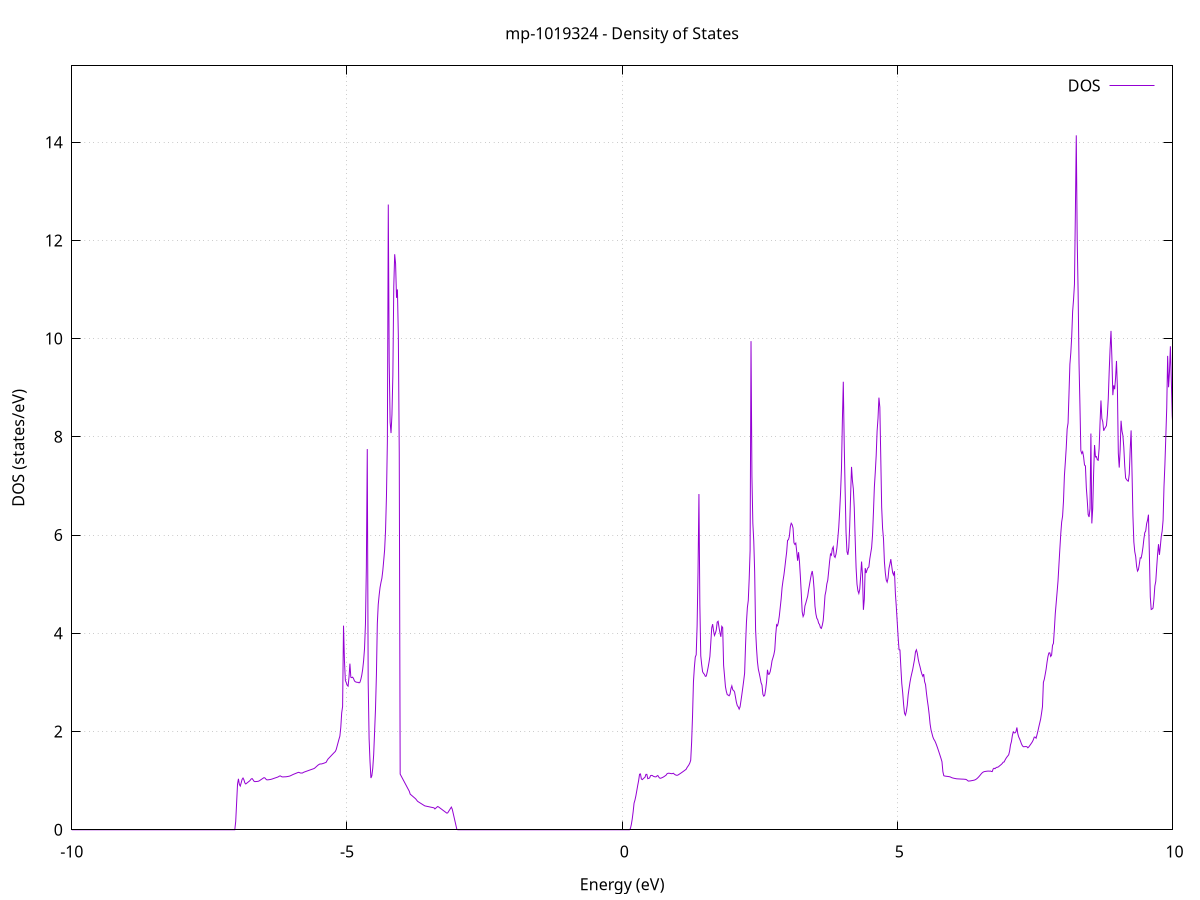 set title 'mp-1019324 - Density of States'
set xlabel 'Energy (eV)'
set ylabel 'DOS (states/eV)'
set grid
set xrange [-10:10]
set yrange [0:15.553]
set xzeroaxis lt -1
set terminal png size 800,600
set output 'mp-1019324_dos_gnuplot.png'
plot '-' using 1:2 with lines title 'DOS'
-18.559900 0.000000
-18.543300 0.000000
-18.526700 0.000000
-18.510100 0.000000
-18.493500 0.000000
-18.476900 0.000000
-18.460200 0.000000
-18.443600 0.000000
-18.427000 0.000000
-18.410400 0.000000
-18.393800 0.000000
-18.377200 0.000000
-18.360600 0.000000
-18.344000 0.000000
-18.327400 0.000000
-18.310800 0.000000
-18.294200 0.000000
-18.277600 0.000000
-18.261000 0.000000
-18.244400 0.000000
-18.227800 0.000000
-18.211200 0.000000
-18.194600 0.000000
-18.178000 0.000000
-18.161400 0.000000
-18.144800 0.000000
-18.128200 0.000000
-18.111600 0.000000
-18.095000 0.000000
-18.078400 0.000000
-18.061800 0.000000
-18.045200 0.000000
-18.028600 0.000000
-18.012000 0.000000
-17.995400 0.000000
-17.978800 0.000000
-17.962200 0.000000
-17.945600 0.000000
-17.929000 0.000000
-17.912400 0.000000
-17.895800 0.000000
-17.879200 0.000000
-17.862600 0.000000
-17.846000 0.000000
-17.829400 0.000000
-17.812800 0.000000
-17.796200 0.000000
-17.779600 0.000000
-17.763000 0.000000
-17.746400 0.000000
-17.729800 0.000000
-17.713200 0.000000
-17.696600 0.000000
-17.680000 0.000000
-17.663400 0.000000
-17.646800 0.000000
-17.630200 0.000000
-17.613600 0.000000
-17.597000 0.000000
-17.580400 0.000000
-17.563800 0.000000
-17.547200 0.000000
-17.530600 0.000000
-17.514000 0.000000
-17.497400 0.000000
-17.480800 0.000000
-17.464200 0.000000
-17.447500 0.000000
-17.430900 0.000000
-17.414300 0.000000
-17.397700 0.000000
-17.381100 0.000000
-17.364500 0.000000
-17.347900 0.000000
-17.331300 0.000000
-17.314700 0.000000
-17.298100 0.000000
-17.281500 0.000000
-17.264900 0.000000
-17.248300 0.000000
-17.231700 0.000000
-17.215100 0.000000
-17.198500 0.000000
-17.181900 0.000000
-17.165300 0.000000
-17.148700 0.000000
-17.132100 0.000000
-17.115500 0.000000
-17.098900 0.000000
-17.082300 0.000000
-17.065700 0.000000
-17.049100 83.793200
-17.032500 124.300400
-17.015900 135.776400
-16.999300 383.865500
-16.982700 0.000000
-16.966100 0.000000
-16.949500 0.000000
-16.932900 0.000000
-16.916300 0.000000
-16.899700 0.000000
-16.883100 0.000000
-16.866500 0.000000
-16.849900 0.000000
-16.833300 0.000000
-16.816700 0.000000
-16.800100 0.000000
-16.783500 0.000000
-16.766900 0.000000
-16.750300 0.000000
-16.733700 0.000000
-16.717100 0.000000
-16.700500 0.000000
-16.683900 0.000000
-16.667300 0.000000
-16.650700 0.000000
-16.634100 0.000000
-16.617500 0.000000
-16.600900 0.000000
-16.584300 0.000000
-16.567700 0.000000
-16.551100 0.000000
-16.534500 0.000000
-16.517900 0.000000
-16.501300 0.000000
-16.484700 0.000000
-16.468100 0.000000
-16.451500 0.000000
-16.434800 0.000000
-16.418200 0.000000
-16.401600 0.000000
-16.385000 0.000000
-16.368400 0.000000
-16.351800 0.000000
-16.335200 0.000000
-16.318600 0.000000
-16.302000 0.000000
-16.285400 0.000000
-16.268800 0.000000
-16.252200 0.000000
-16.235600 0.000000
-16.219000 0.000000
-16.202400 0.000000
-16.185800 0.000000
-16.169200 0.000000
-16.152600 0.000000
-16.136000 0.000000
-16.119400 0.000000
-16.102800 0.000000
-16.086200 0.000000
-16.069600 0.000000
-16.053000 0.000000
-16.036400 0.000000
-16.019800 0.000000
-16.003200 0.000000
-15.986600 0.000000
-15.970000 0.000000
-15.953400 0.000000
-15.936800 0.000000
-15.920200 0.000000
-15.903600 0.000000
-15.887000 0.000000
-15.870400 0.000000
-15.853800 0.000000
-15.837200 0.000000
-15.820600 0.000000
-15.804000 0.000000
-15.787400 0.000000
-15.770800 0.000000
-15.754200 0.000000
-15.737600 0.000000
-15.721000 0.000000
-15.704400 0.000000
-15.687800 0.000000
-15.671200 0.000000
-15.654600 0.000000
-15.638000 0.000000
-15.621400 0.000000
-15.604800 0.000000
-15.588200 0.000000
-15.571600 0.000000
-15.555000 0.000000
-15.538400 0.000000
-15.521800 0.000000
-15.505200 0.000000
-15.488600 0.000000
-15.472000 0.000000
-15.455400 0.000000
-15.438800 0.000000
-15.422100 0.000000
-15.405500 0.000000
-15.388900 0.000000
-15.372300 0.000000
-15.355700 0.000000
-15.339100 0.000000
-15.322500 0.000000
-15.305900 0.000000
-15.289300 0.000000
-15.272700 0.000000
-15.256100 0.000000
-15.239500 0.000000
-15.222900 0.000000
-15.206300 0.000000
-15.189700 0.000000
-15.173100 0.000000
-15.156500 0.000000
-15.139900 0.000000
-15.123300 0.000000
-15.106700 0.000000
-15.090100 0.000000
-15.073500 0.000000
-15.056900 0.000000
-15.040300 0.000000
-15.023700 0.000000
-15.007100 0.000000
-14.990500 0.000000
-14.973900 0.000000
-14.957300 0.000000
-14.940700 0.000000
-14.924100 0.000000
-14.907500 0.000000
-14.890900 0.000000
-14.874300 0.000000
-14.857700 0.000000
-14.841100 0.000000
-14.824500 0.000000
-14.807900 0.000000
-14.791300 0.000000
-14.774700 0.000000
-14.758100 0.000000
-14.741500 0.000000
-14.724900 0.000000
-14.708300 0.000000
-14.691700 0.000000
-14.675100 0.000000
-14.658500 0.000000
-14.641900 0.000000
-14.625300 0.000000
-14.608700 0.000000
-14.592100 0.000000
-14.575500 0.000000
-14.558900 0.000000
-14.542300 0.000000
-14.525700 0.000000
-14.509100 0.000000
-14.492500 0.000000
-14.475900 0.000000
-14.459300 0.000000
-14.442700 0.000000
-14.426100 0.000000
-14.409500 0.000000
-14.392800 0.000000
-14.376200 0.000000
-14.359600 0.000000
-14.343000 0.000000
-14.326400 0.000000
-14.309800 0.000000
-14.293200 0.000000
-14.276600 0.000000
-14.260000 0.000000
-14.243400 0.000000
-14.226800 0.000000
-14.210200 0.000000
-14.193600 0.000000
-14.177000 0.000000
-14.160400 0.000000
-14.143800 0.000000
-14.127200 0.000000
-14.110600 0.000000
-14.094000 0.000000
-14.077400 0.000000
-14.060800 0.000000
-14.044200 0.000000
-14.027600 0.000000
-14.011000 0.000000
-13.994400 0.000000
-13.977800 0.000000
-13.961200 0.000000
-13.944600 0.000000
-13.928000 0.000000
-13.911400 0.000000
-13.894800 0.000000
-13.878200 0.000000
-13.861600 0.000000
-13.845000 0.000000
-13.828400 0.000000
-13.811800 0.000000
-13.795200 0.000000
-13.778600 0.000000
-13.762000 0.000000
-13.745400 0.000000
-13.728800 0.000000
-13.712200 0.000000
-13.695600 0.000000
-13.679000 0.000000
-13.662400 0.000000
-13.645800 0.000000
-13.629200 0.000000
-13.612600 0.000000
-13.596000 0.000000
-13.579400 0.000000
-13.562800 0.000000
-13.546200 0.000000
-13.529600 0.000000
-13.513000 0.000000
-13.496400 0.000000
-13.479800 0.000000
-13.463200 0.000000
-13.446600 0.000000
-13.430000 0.000000
-13.413400 0.000000
-13.396800 0.000000
-13.380100 0.000000
-13.363500 0.000000
-13.346900 0.000000
-13.330300 0.000000
-13.313700 0.000000
-13.297100 0.000000
-13.280500 0.000000
-13.263900 0.000000
-13.247300 0.000000
-13.230700 0.000000
-13.214100 0.000000
-13.197500 0.000000
-13.180900 0.000000
-13.164300 0.000000
-13.147700 0.000000
-13.131100 0.000000
-13.114500 0.000000
-13.097900 0.000000
-13.081300 0.000000
-13.064700 0.000000
-13.048100 0.000000
-13.031500 0.000000
-13.014900 0.000000
-12.998300 0.000000
-12.981700 0.000000
-12.965100 0.000000
-12.948500 0.000000
-12.931900 0.000000
-12.915300 0.000000
-12.898700 0.000000
-12.882100 0.000000
-12.865500 0.000000
-12.848900 0.000000
-12.832300 0.000000
-12.815700 0.000000
-12.799100 0.000000
-12.782500 0.000000
-12.765900 0.000000
-12.749300 0.000000
-12.732700 0.000000
-12.716100 0.000000
-12.699500 0.000000
-12.682900 0.000000
-12.666300 0.000000
-12.649700 0.000000
-12.633100 0.000000
-12.616500 0.000000
-12.599900 0.000000
-12.583300 0.000000
-12.566700 0.000000
-12.550100 0.000000
-12.533500 0.000000
-12.516900 0.000000
-12.500300 0.000000
-12.483700 0.000000
-12.467100 0.000000
-12.450500 0.000000
-12.433900 0.000000
-12.417300 0.000000
-12.400700 0.000000
-12.384100 0.000000
-12.367400 0.000000
-12.350800 0.000000
-12.334200 0.000000
-12.317600 0.000000
-12.301000 0.000000
-12.284400 0.000000
-12.267800 0.000000
-12.251200 0.000000
-12.234600 0.000000
-12.218000 0.000000
-12.201400 0.000000
-12.184800 0.000000
-12.168200 0.000000
-12.151600 0.000000
-12.135000 0.000000
-12.118400 0.000000
-12.101800 0.000000
-12.085200 0.000000
-12.068600 0.000000
-12.052000 0.000000
-12.035400 0.000000
-12.018800 0.000000
-12.002200 0.000000
-11.985600 0.000000
-11.969000 0.000000
-11.952400 0.000000
-11.935800 0.000000
-11.919200 0.000000
-11.902600 0.000000
-11.886000 0.000000
-11.869400 0.000000
-11.852800 0.000000
-11.836200 0.000000
-11.819600 0.000000
-11.803000 0.000000
-11.786400 0.000000
-11.769800 0.000000
-11.753200 0.000000
-11.736600 0.000000
-11.720000 0.000000
-11.703400 0.000000
-11.686800 0.000000
-11.670200 0.000000
-11.653600 0.000000
-11.637000 0.000000
-11.620400 0.000000
-11.603800 0.000000
-11.587200 0.000000
-11.570600 0.000000
-11.554000 0.000000
-11.537400 0.000000
-11.520800 0.000000
-11.504200 0.000000
-11.487600 0.000000
-11.471000 0.000000
-11.454400 0.000000
-11.437800 0.000000
-11.421200 0.000000
-11.404600 0.000000
-11.388000 0.000000
-11.371400 0.000000
-11.354700 0.000000
-11.338100 0.000000
-11.321500 0.000000
-11.304900 0.000000
-11.288300 0.000000
-11.271700 0.000000
-11.255100 0.000000
-11.238500 0.000000
-11.221900 0.000000
-11.205300 0.000000
-11.188700 0.000000
-11.172100 0.000000
-11.155500 0.000000
-11.138900 0.000000
-11.122300 0.000000
-11.105700 0.000000
-11.089100 0.000000
-11.072500 0.000000
-11.055900 0.000000
-11.039300 0.000000
-11.022700 0.000000
-11.006100 0.000000
-10.989500 0.000000
-10.972900 0.000000
-10.956300 0.000000
-10.939700 0.000000
-10.923100 0.000000
-10.906500 0.000000
-10.889900 0.000000
-10.873300 0.000000
-10.856700 0.000000
-10.840100 0.000000
-10.823500 0.000000
-10.806900 0.000000
-10.790300 0.000000
-10.773700 0.000000
-10.757100 0.000000
-10.740500 0.000000
-10.723900 0.000000
-10.707300 0.000000
-10.690700 0.000000
-10.674100 0.000000
-10.657500 0.000000
-10.640900 0.000000
-10.624300 0.000000
-10.607700 0.000000
-10.591100 0.000000
-10.574500 0.000000
-10.557900 0.000000
-10.541300 0.000000
-10.524700 0.000000
-10.508100 0.000000
-10.491500 0.000000
-10.474900 0.000000
-10.458300 0.000000
-10.441700 0.000000
-10.425100 0.000000
-10.408500 0.000000
-10.391900 0.000000
-10.375300 0.000000
-10.358700 0.000000
-10.342000 0.000000
-10.325400 0.000000
-10.308800 0.000000
-10.292200 0.000000
-10.275600 0.000000
-10.259000 0.000000
-10.242400 0.000000
-10.225800 0.000000
-10.209200 0.000000
-10.192600 0.000000
-10.176000 0.000000
-10.159400 0.000000
-10.142800 0.000000
-10.126200 0.000000
-10.109600 0.000000
-10.093000 0.000000
-10.076400 0.000000
-10.059800 0.000000
-10.043200 0.000000
-10.026600 0.000000
-10.010000 0.000000
-9.993400 0.000000
-9.976800 0.000000
-9.960200 0.000000
-9.943600 0.000000
-9.927000 0.000000
-9.910400 0.000000
-9.893800 0.000000
-9.877200 0.000000
-9.860600 0.000000
-9.844000 0.000000
-9.827400 0.000000
-9.810800 0.000000
-9.794200 0.000000
-9.777600 0.000000
-9.761000 0.000000
-9.744400 0.000000
-9.727800 0.000000
-9.711200 0.000000
-9.694600 0.000000
-9.678000 0.000000
-9.661400 0.000000
-9.644800 0.000000
-9.628200 0.000000
-9.611600 0.000000
-9.595000 0.000000
-9.578400 0.000000
-9.561800 0.000000
-9.545200 0.000000
-9.528600 0.000000
-9.512000 0.000000
-9.495400 0.000000
-9.478800 0.000000
-9.462200 0.000000
-9.445600 0.000000
-9.429000 0.000000
-9.412400 0.000000
-9.395800 0.000000
-9.379200 0.000000
-9.362600 0.000000
-9.346000 0.000000
-9.329400 0.000000
-9.312700 0.000000
-9.296100 0.000000
-9.279500 0.000000
-9.262900 0.000000
-9.246300 0.000000
-9.229700 0.000000
-9.213100 0.000000
-9.196500 0.000000
-9.179900 0.000000
-9.163300 0.000000
-9.146700 0.000000
-9.130100 0.000000
-9.113500 0.000000
-9.096900 0.000000
-9.080300 0.000000
-9.063700 0.000000
-9.047100 0.000000
-9.030500 0.000000
-9.013900 0.000000
-8.997300 0.000000
-8.980700 0.000000
-8.964100 0.000000
-8.947500 0.000000
-8.930900 0.000000
-8.914300 0.000000
-8.897700 0.000000
-8.881100 0.000000
-8.864500 0.000000
-8.847900 0.000000
-8.831300 0.000000
-8.814700 0.000000
-8.798100 0.000000
-8.781500 0.000000
-8.764900 0.000000
-8.748300 0.000000
-8.731700 0.000000
-8.715100 0.000000
-8.698500 0.000000
-8.681900 0.000000
-8.665300 0.000000
-8.648700 0.000000
-8.632100 0.000000
-8.615500 0.000000
-8.598900 0.000000
-8.582300 0.000000
-8.565700 0.000000
-8.549100 0.000000
-8.532500 0.000000
-8.515900 0.000000
-8.499300 0.000000
-8.482700 0.000000
-8.466100 0.000000
-8.449500 0.000000
-8.432900 0.000000
-8.416300 0.000000
-8.399700 0.000000
-8.383100 0.000000
-8.366500 0.000000
-8.349900 0.000000
-8.333300 0.000000
-8.316700 0.000000
-8.300000 0.000000
-8.283400 0.000000
-8.266800 0.000000
-8.250200 0.000000
-8.233600 0.000000
-8.217000 0.000000
-8.200400 0.000000
-8.183800 0.000000
-8.167200 0.000000
-8.150600 0.000000
-8.134000 0.000000
-8.117400 0.000000
-8.100800 0.000000
-8.084200 0.000000
-8.067600 0.000000
-8.051000 0.000000
-8.034400 0.000000
-8.017800 0.000000
-8.001200 0.000000
-7.984600 0.000000
-7.968000 0.000000
-7.951400 0.000000
-7.934800 0.000000
-7.918200 0.000000
-7.901600 0.000000
-7.885000 0.000000
-7.868400 0.000000
-7.851800 0.000000
-7.835200 0.000000
-7.818600 0.000000
-7.802000 0.000000
-7.785400 0.000000
-7.768800 0.000000
-7.752200 0.000000
-7.735600 0.000000
-7.719000 0.000000
-7.702400 0.000000
-7.685800 0.000000
-7.669200 0.000000
-7.652600 0.000000
-7.636000 0.000000
-7.619400 0.000000
-7.602800 0.000000
-7.586200 0.000000
-7.569600 0.000000
-7.553000 0.000000
-7.536400 0.000000
-7.519800 0.000000
-7.503200 0.000000
-7.486600 0.000000
-7.470000 0.000000
-7.453400 0.000000
-7.436800 0.000000
-7.420200 0.000000
-7.403600 0.000000
-7.387000 0.000000
-7.370400 0.000000
-7.353800 0.000000
-7.337200 0.000000
-7.320600 0.000000
-7.304000 0.000000
-7.287300 0.000000
-7.270700 0.000000
-7.254100 0.000000
-7.237500 0.000000
-7.220900 0.000000
-7.204300 0.000000
-7.187700 0.000000
-7.171100 0.000000
-7.154500 0.000000
-7.137900 0.000000
-7.121300 0.000000
-7.104700 0.000000
-7.088100 0.000000
-7.071500 0.000000
-7.054900 0.000000
-7.038300 0.000000
-7.021700 0.166300
-7.005100 0.547000
-6.988500 0.931200
-6.971900 1.036900
-6.955300 0.922400
-6.938700 0.890000
-6.922100 0.955600
-6.905500 1.025900
-6.888900 1.053300
-6.872300 1.017300
-6.855700 0.954500
-6.839100 0.932900
-6.822500 0.947600
-6.805900 0.962200
-6.789300 0.976900
-6.772700 0.991600
-6.756100 1.010800
-6.739500 1.035600
-6.722900 1.042200
-6.706300 1.017800
-6.689700 0.988900
-6.673100 0.980200
-6.656500 0.981900
-6.639900 0.983600
-6.623300 0.985400
-6.606700 0.989400
-6.590100 0.998600
-6.573500 1.012000
-6.556900 1.024600
-6.540300 1.037300
-6.523700 1.049900
-6.507100 1.061300
-6.490500 1.054800
-6.473900 1.031800
-6.457300 1.017400
-6.440700 1.016400
-6.424100 1.018600
-6.407500 1.021400
-6.390900 1.024300
-6.374300 1.028600
-6.357700 1.034600
-6.341100 1.041000
-6.324500 1.047500
-6.307900 1.053900
-6.291300 1.060300
-6.274600 1.066700
-6.258000 1.073100
-6.241400 1.082200
-6.224800 1.094500
-6.208200 1.096100
-6.191600 1.083100
-6.175000 1.075900
-6.158400 1.076500
-6.141800 1.077300
-6.125200 1.078000
-6.108600 1.079100
-6.092000 1.081700
-6.075400 1.085200
-6.058800 1.088800
-6.042200 1.093000
-6.025600 1.100500
-6.009000 1.109400
-5.992400 1.118400
-5.975800 1.127200
-5.959200 1.135000
-5.942600 1.142500
-5.926000 1.150000
-5.909400 1.157500
-5.892800 1.165000
-5.876200 1.169700
-5.859600 1.162100
-5.843000 1.155100
-5.826400 1.154900
-5.809800 1.155100
-5.793200 1.167200
-5.776600 1.175300
-5.760000 1.181900
-5.743400 1.188600
-5.726800 1.195400
-5.710200 1.202100
-5.693600 1.208800
-5.677000 1.215600
-5.660400 1.222200
-5.643800 1.228600
-5.627200 1.235100
-5.610600 1.241500
-5.594000 1.248900
-5.577400 1.263900
-5.560800 1.281000
-5.544200 1.298200
-5.527600 1.314800
-5.511000 1.327400
-5.494400 1.338500
-5.477800 1.340000
-5.461200 1.340600
-5.444600 1.346400
-5.428000 1.352300
-5.411400 1.358700
-5.394800 1.366400
-5.378200 1.374100
-5.361600 1.409400
-5.345000 1.439500
-5.328400 1.458900
-5.311800 1.478500
-5.295200 1.498200
-5.278600 1.517800
-5.261900 1.537400
-5.245300 1.557000
-5.228700 1.576100
-5.212100 1.594100
-5.195500 1.634000
-5.178900 1.703400
-5.162300 1.772800
-5.145700 1.842300
-5.129100 1.905700
-5.112500 2.080900
-5.095900 2.378800
-5.079300 2.511100
-5.062700 4.156200
-5.046100 3.456800
-5.029500 3.041200
-5.012900 2.997800
-4.996300 2.941900
-4.979700 2.923800
-4.963100 3.102900
-4.946500 3.383100
-4.929900 3.105700
-4.913300 3.097700
-4.896700 3.107100
-4.880100 3.076800
-4.863500 3.030700
-4.846900 3.013100
-4.830300 3.005800
-4.813700 3.001700
-4.797100 3.002000
-4.780500 2.991100
-4.763900 3.003900
-4.747300 3.064700
-4.730700 3.149300
-4.714100 3.269500
-4.697500 3.444400
-4.680900 3.692500
-4.664300 4.181900
-4.647700 5.335200
-4.631100 7.751300
-4.614500 3.009800
-4.597900 1.862100
-4.581300 1.390000
-4.564700 1.053700
-4.548100 1.099000
-4.531500 1.250400
-4.514900 1.525200
-4.498300 1.983500
-4.481700 2.455400
-4.465100 3.149200
-4.448500 4.197900
-4.431900 4.585300
-4.415300 4.777000
-4.398700 4.934300
-4.382100 5.036200
-4.365500 5.120700
-4.348900 5.276400
-4.332300 5.483800
-4.315700 5.700300
-4.299100 6.092900
-4.282500 6.786700
-4.265900 7.905400
-4.249200 12.730100
-4.232600 9.532100
-4.216000 8.302600
-4.199400 8.076900
-4.182800 8.447200
-4.166200 9.253100
-4.149600 11.054700
-4.133000 11.717600
-4.116400 11.525400
-4.099800 10.830500
-4.083200 11.001500
-4.066600 10.053600
-4.050000 7.683600
-4.033400 1.133300
-4.016800 1.098400
-4.000200 1.063500
-3.983600 1.028500
-3.967000 0.993600
-3.950400 0.958600
-3.933800 0.923600
-3.917200 0.888600
-3.900600 0.853500
-3.884000 0.818500
-3.867400 0.783400
-3.850800 0.725400
-3.834200 0.709400
-3.817600 0.693400
-3.801000 0.677400
-3.784400 0.661400
-3.767800 0.645400
-3.751200 0.628800
-3.734600 0.604900
-3.718000 0.580900
-3.701400 0.567900
-3.684800 0.556200
-3.668200 0.544400
-3.651600 0.532700
-3.635000 0.521000
-3.618400 0.509300
-3.601800 0.497500
-3.585200 0.486400
-3.568600 0.482500
-3.552000 0.478500
-3.535400 0.474600
-3.518800 0.470600
-3.502200 0.466600
-3.485600 0.462700
-3.469000 0.458700
-3.452400 0.454800
-3.435800 0.450800
-3.419200 0.446800
-3.402600 0.424000
-3.386000 0.440500
-3.369400 0.457000
-3.352800 0.473500
-3.336200 0.465700
-3.319600 0.451700
-3.303000 0.437600
-3.286400 0.423600
-3.269800 0.409600
-3.253200 0.395500
-3.236600 0.381500
-3.219900 0.367500
-3.203300 0.353400
-3.186700 0.339400
-3.170100 0.343400
-3.153500 0.373000
-3.136900 0.402600
-3.120300 0.432200
-3.103700 0.461800
-3.087100 0.419400
-3.070500 0.337900
-3.053900 0.256400
-3.037300 0.174900
-3.020700 0.093400
-3.004100 0.011900
-2.987500 0.000000
-2.970900 0.000000
-2.954300 0.000000
-2.937700 0.000000
-2.921100 0.000000
-2.904500 0.000000
-2.887900 0.000000
-2.871300 0.000000
-2.854700 0.000000
-2.838100 0.000000
-2.821500 0.000000
-2.804900 0.000000
-2.788300 0.000000
-2.771700 0.000000
-2.755100 0.000000
-2.738500 0.000000
-2.721900 0.000000
-2.705300 0.000000
-2.688700 0.000000
-2.672100 0.000000
-2.655500 0.000000
-2.638900 0.000000
-2.622300 0.000000
-2.605700 0.000000
-2.589100 0.000000
-2.572500 0.000000
-2.555900 0.000000
-2.539300 0.000000
-2.522700 0.000000
-2.506100 0.000000
-2.489500 0.000000
-2.472900 0.000000
-2.456300 0.000000
-2.439700 0.000000
-2.423100 0.000000
-2.406500 0.000000
-2.389900 0.000000
-2.373300 0.000000
-2.356700 0.000000
-2.340100 0.000000
-2.323500 0.000000
-2.306900 0.000000
-2.290300 0.000000
-2.273700 0.000000
-2.257100 0.000000
-2.240500 0.000000
-2.223900 0.000000
-2.207200 0.000000
-2.190600 0.000000
-2.174000 0.000000
-2.157400 0.000000
-2.140800 0.000000
-2.124200 0.000000
-2.107600 0.000000
-2.091000 0.000000
-2.074400 0.000000
-2.057800 0.000000
-2.041200 0.000000
-2.024600 0.000000
-2.008000 0.000000
-1.991400 0.000000
-1.974800 0.000000
-1.958200 0.000000
-1.941600 0.000000
-1.925000 0.000000
-1.908400 0.000000
-1.891800 0.000000
-1.875200 0.000000
-1.858600 0.000000
-1.842000 0.000000
-1.825400 0.000000
-1.808800 0.000000
-1.792200 0.000000
-1.775600 0.000000
-1.759000 0.000000
-1.742400 0.000000
-1.725800 0.000000
-1.709200 0.000000
-1.692600 0.000000
-1.676000 0.000000
-1.659400 0.000000
-1.642800 0.000000
-1.626200 0.000000
-1.609600 0.000000
-1.593000 0.000000
-1.576400 0.000000
-1.559800 0.000000
-1.543200 0.000000
-1.526600 0.000000
-1.510000 0.000000
-1.493400 0.000000
-1.476800 0.000000
-1.460200 0.000000
-1.443600 0.000000
-1.427000 0.000000
-1.410400 0.000000
-1.393800 0.000000
-1.377200 0.000000
-1.360600 0.000000
-1.344000 0.000000
-1.327400 0.000000
-1.310800 0.000000
-1.294200 0.000000
-1.277600 0.000000
-1.261000 0.000000
-1.244400 0.000000
-1.227800 0.000000
-1.211200 0.000000
-1.194500 0.000000
-1.177900 0.000000
-1.161300 0.000000
-1.144700 0.000000
-1.128100 0.000000
-1.111500 0.000000
-1.094900 0.000000
-1.078300 0.000000
-1.061700 0.000000
-1.045100 0.000000
-1.028500 0.000000
-1.011900 0.000000
-0.995300 0.000000
-0.978700 0.000000
-0.962100 0.000000
-0.945500 0.000000
-0.928900 0.000000
-0.912300 0.000000
-0.895700 0.000000
-0.879100 0.000000
-0.862500 0.000000
-0.845900 0.000000
-0.829300 0.000000
-0.812700 0.000000
-0.796100 0.000000
-0.779500 0.000000
-0.762900 0.000000
-0.746300 0.000000
-0.729700 0.000000
-0.713100 0.000000
-0.696500 0.000000
-0.679900 0.000000
-0.663300 0.000000
-0.646700 0.000000
-0.630100 0.000000
-0.613500 0.000000
-0.596900 0.000000
-0.580300 0.000000
-0.563700 0.000000
-0.547100 0.000000
-0.530500 0.000000
-0.513900 0.000000
-0.497300 0.000000
-0.480700 0.000000
-0.464100 0.000000
-0.447500 0.000000
-0.430900 0.000000
-0.414300 0.000000
-0.397700 0.000000
-0.381100 0.000000
-0.364500 0.000000
-0.347900 0.000000
-0.331300 0.000000
-0.314700 0.000000
-0.298100 0.000000
-0.281500 0.000000
-0.264900 0.000000
-0.248300 0.000000
-0.231700 0.000000
-0.215100 0.000000
-0.198500 0.000000
-0.181800 0.000000
-0.165200 0.000000
-0.148600 0.000000
-0.132000 0.000000
-0.115400 0.000000
-0.098800 0.000000
-0.082200 0.000000
-0.065600 0.000000
-0.049000 0.000000
-0.032400 0.000000
-0.015800 0.000000
0.000800 0.000000
0.017400 0.000000
0.034000 0.000000
0.050600 0.000000
0.067200 0.000000
0.083800 0.000000
0.100400 0.000000
0.117000 0.000000
0.133600 0.000000
0.150200 0.027100
0.166800 0.105900
0.183400 0.219600
0.200000 0.366100
0.216600 0.541800
0.233200 0.605800
0.249800 0.692600
0.266400 0.797800
0.283000 0.904100
0.299600 1.001800
0.316200 1.131000
0.332800 1.137000
0.349400 1.034500
0.366000 1.021000
0.382600 1.039000
0.399200 1.055700
0.415800 1.071000
0.432400 1.128000
0.449000 1.128600
0.465600 1.040400
0.482200 1.046800
0.498800 1.055200
0.515400 1.101500
0.532000 1.107700
0.548600 1.105200
0.565200 1.090200
0.581800 1.082400
0.598400 1.078000
0.615000 1.077600
0.631600 1.095100
0.648200 1.104700
0.664800 1.074000
0.681400 1.052900
0.698000 1.048600
0.714600 1.055600
0.731200 1.063700
0.747800 1.073300
0.764400 1.085000
0.781000 1.097800
0.797600 1.110600
0.814200 1.139200
0.830900 1.148400
0.847500 1.152200
0.864100 1.149100
0.880700 1.146100
0.897300 1.141600
0.913900 1.144000
0.930500 1.150800
0.947100 1.133400
0.963700 1.120400
0.980300 1.111900
0.996900 1.108700
1.013500 1.114100
1.030100 1.126000
1.046700 1.138300
1.063300 1.150700
1.079900 1.163400
1.096500 1.176500
1.113100 1.189900
1.129700 1.203700
1.146300 1.217700
1.162900 1.232000
1.179500 1.267400
1.196100 1.294000
1.212700 1.321900
1.229300 1.358600
1.245900 1.416100
1.262500 1.783500
1.279100 2.321700
1.295700 3.011800
1.312300 3.304800
1.328900 3.515200
1.345500 3.562500
1.362100 4.150200
1.378700 5.251700
1.395300 6.835600
1.411900 4.584000
1.428500 3.541400
1.445100 3.363300
1.461700 3.217900
1.478300 3.185600
1.494900 3.164500
1.511500 3.123700
1.528100 3.129100
1.544700 3.205400
1.561300 3.300500
1.577900 3.407600
1.594500 3.527600
1.611100 3.811800
1.627700 4.110300
1.644300 4.187000
1.660900 4.051700
1.677500 3.956300
1.694100 4.000000
1.710700 4.069300
1.727300 4.227900
1.743900 4.245300
1.760500 4.119400
1.777100 4.011700
1.793700 3.928900
1.810300 4.141700
1.826900 4.115800
1.843600 3.347500
1.860200 3.134700
1.876800 2.915400
1.893400 2.816000
1.910000 2.750300
1.926600 2.743100
1.943200 2.727800
1.959800 2.758800
1.976400 2.871300
1.993000 2.929400
2.009600 2.849800
2.026200 2.836900
2.042800 2.805500
2.059400 2.701300
2.076000 2.594800
2.092600 2.526700
2.109200 2.502400
2.125800 2.456800
2.142400 2.501300
2.159000 2.626800
2.175600 2.757000
2.192200 2.892800
2.208800 3.036900
2.225400 3.188500
2.242000 3.752000
2.258600 4.225400
2.275200 4.521600
2.291800 4.667600
2.308400 5.106800
2.325000 5.686900
2.341600 9.948200
2.358200 7.193400
2.374800 6.239400
2.391400 5.881800
2.408000 5.250500
2.424600 4.077600
2.441200 3.702700
2.457800 3.428700
2.474400 3.270300
2.491000 3.187000
2.507600 3.095100
2.524200 2.995000
2.540800 2.945500
2.557400 2.757700
2.574000 2.720000
2.590600 2.740300
2.607200 2.855900
2.623800 3.006900
2.640400 3.257600
2.657000 3.166200
2.673600 3.169300
2.690200 3.221600
2.706800 3.316900
2.723400 3.440400
2.740000 3.501000
2.756600 3.565400
2.773200 3.662800
2.789800 3.957300
2.806400 4.174300
2.823000 4.152600
2.839600 4.227900
2.856200 4.355400
2.872900 4.530500
2.889500 4.702800
2.906100 4.930200
2.922700 5.069600
2.939300 5.187200
2.955900 5.337300
2.972500 5.500800
2.989100 5.655300
3.005700 5.892900
3.022300 5.906100
3.038900 5.979200
3.055500 6.169200
3.072100 6.240900
3.088700 6.212400
3.105300 6.142600
3.121900 5.841900
3.138500 5.809800
3.155100 5.835700
3.171700 5.669500
3.188300 5.477400
3.204900 5.652000
3.221500 5.467900
3.238100 5.166400
3.254700 4.821000
3.271300 4.439600
3.287900 4.341700
3.304500 4.385100
3.321100 4.556500
3.337700 4.616700
3.354300 4.686300
3.370900 4.754600
3.387500 4.881100
3.404100 4.988700
3.420700 5.098200
3.437300 5.200700
3.453900 5.268200
3.470500 5.141600
3.487100 4.908900
3.503700 4.551500
3.520300 4.395200
3.536900 4.308300
3.553500 4.277300
3.570100 4.206200
3.586700 4.178500
3.603300 4.113500
3.619900 4.100300
3.636500 4.162400
3.653100 4.259600
3.669700 4.499400
3.686300 4.772200
3.702900 4.862700
3.719500 5.006200
3.736100 5.080700
3.752700 5.264400
3.769300 5.461200
3.785900 5.615100
3.802500 5.591100
3.819100 5.722500
3.835700 5.761000
3.852300 5.573100
3.868900 5.544900
3.885600 5.610500
3.902200 5.738600
3.918800 5.933000
3.935400 6.153900
3.952000 6.478500
3.968600 6.859700
3.985200 7.351300
4.001800 8.339400
4.018400 9.121300
4.035000 7.858600
4.051600 6.920300
4.068200 6.059900
4.084800 5.665300
4.101400 5.597200
4.118000 5.742900
4.134600 6.180100
4.151200 6.807400
4.167800 7.388700
4.184400 7.108900
4.201000 6.939500
4.217600 6.553700
4.234200 5.919400
4.250800 5.335600
4.267400 4.999500
4.284000 4.866000
4.300600 4.811100
4.317200 4.897000
4.333800 5.155700
4.350400 5.461100
4.367000 5.195800
4.383600 4.478000
4.400200 4.694700
4.416800 5.327600
4.433400 5.228400
4.450000 5.292400
4.466600 5.334100
4.483200 5.350900
4.499800 5.513600
4.516400 5.630800
4.533000 5.744100
4.549600 6.003200
4.566200 6.464100
4.582800 6.975600
4.599400 7.276600
4.616000 7.620900
4.632600 8.116800
4.649200 8.378300
4.665800 8.798100
4.682400 8.602700
4.699000 7.594100
4.715600 6.568400
4.732200 6.140500
4.748800 5.923600
4.765400 5.458500
4.782000 5.228600
4.798600 5.084300
4.815200 5.041600
4.831800 5.123900
4.848400 5.322900
4.865000 5.408600
4.881600 5.510100
4.898300 5.367300
4.914900 5.234400
4.931500 5.188500
4.948100 5.264200
4.964700 4.813400
4.981300 4.544900
4.997900 4.235200
5.014500 3.925200
5.031100 3.666300
5.047700 3.661800
5.064300 3.306100
5.080900 2.980300
5.097500 2.792400
5.114100 2.551100
5.130700 2.373400
5.147300 2.333500
5.163900 2.409300
5.180500 2.535900
5.197100 2.745500
5.213700 2.880400
5.230300 3.005500
5.246900 3.105400
5.263500 3.187400
5.280100 3.267400
5.296700 3.372700
5.313300 3.471800
5.329900 3.622600
5.346500 3.664100
5.363100 3.593600
5.379700 3.474600
5.396300 3.387000
5.412900 3.317300
5.429500 3.237800
5.446100 3.170300
5.462700 3.125600
5.479300 3.168900
5.495900 3.014700
5.512500 2.957600
5.529100 2.784500
5.545700 2.634800
5.562300 2.504800
5.578900 2.347500
5.595500 2.155400
5.612100 2.035400
5.628700 1.963900
5.645300 1.892400
5.661900 1.845300
5.678500 1.817000
5.695100 1.776700
5.711700 1.728300
5.728300 1.676200
5.744900 1.620900
5.761500 1.564200
5.778100 1.507300
5.794700 1.449100
5.811300 1.385100
5.827900 1.184000
5.844500 1.101200
5.861100 1.094200
5.877700 1.091400
5.894300 1.088900
5.911000 1.086500
5.927600 1.083900
5.944200 1.081000
5.960800 1.076400
5.977400 1.067300
5.994000 1.058900
6.010600 1.053600
6.027200 1.049200
6.043800 1.045200
6.060400 1.041500
6.077000 1.038100
6.093600 1.036700
6.110200 1.035500
6.126800 1.034400
6.143400 1.033400
6.160000 1.032500
6.176600 1.031500
6.193200 1.030600
6.209800 1.029800
6.226400 1.027700
6.243000 1.026400
6.259600 1.018500
6.276200 1.001700
6.292800 0.990600
6.309400 0.993600
6.326000 0.994800
6.342600 0.998300
6.359200 1.001900
6.375800 1.005500
6.392400 1.009300
6.409000 1.015200
6.425600 1.024700
6.442200 1.037700
6.458800 1.054300
6.475400 1.073200
6.492000 1.094100
6.508600 1.116400
6.525200 1.140100
6.541800 1.159300
6.558400 1.173200
6.575000 1.182300
6.591600 1.186500
6.608200 1.189300
6.624800 1.192100
6.641400 1.194000
6.658000 1.194400
6.674600 1.193500
6.691200 1.196000
6.707800 1.187500
6.724400 1.184500
6.741000 1.237100
6.757600 1.252700
6.774200 1.243200
6.790800 1.261700
6.807400 1.272300
6.824000 1.273200
6.840600 1.284500
6.857200 1.300900
6.873800 1.315800
6.890400 1.331200
6.907000 1.350400
6.923700 1.376600
6.940300 1.380400
6.956900 1.418600
6.973500 1.451600
6.990100 1.478800
7.006700 1.502700
7.023300 1.525800
7.039900 1.600200
7.056500 1.726500
7.073100 1.794100
7.089700 1.915000
7.106300 1.993000
7.122900 1.974200
7.139500 1.974100
7.156100 1.997600
7.172700 2.082800
7.189300 1.954400
7.205900 1.889800
7.222500 1.849200
7.239100 1.801900
7.255700 1.748700
7.272300 1.712100
7.288900 1.691400
7.305500 1.691300
7.322100 1.693300
7.338700 1.694600
7.355300 1.690800
7.371900 1.668800
7.388500 1.686900
7.405100 1.712200
7.421700 1.738800
7.438300 1.765300
7.454900 1.793900
7.471500 1.833800
7.488100 1.887100
7.504700 1.885500
7.521300 1.864800
7.537900 1.934300
7.554500 2.010100
7.571100 2.095200
7.587700 2.174400
7.604300 2.255000
7.620900 2.374600
7.637500 2.506700
7.654100 3.001800
7.670700 3.063700
7.687300 3.165400
7.703900 3.271200
7.720500 3.411800
7.737100 3.527700
7.753700 3.599500
7.770300 3.603300
7.786900 3.529200
7.803500 3.557300
7.820100 3.755400
7.836700 3.795300
7.853300 4.076100
7.869900 4.397800
7.886500 4.616600
7.903100 4.837000
7.919700 5.063300
7.936400 5.393400
7.953000 5.714500
7.969600 6.021200
7.986200 6.265200
8.002800 6.384600
8.019400 6.692000
8.036000 7.208800
8.052600 7.482100
8.069200 7.778200
8.085800 8.158100
8.102400 8.281400
8.119000 8.868900
8.135600 9.477400
8.152200 9.708300
8.168800 10.042100
8.185400 10.550400
8.202000 10.793300
8.218600 11.104700
8.235200 12.558100
8.251800 14.138800
8.268400 12.028000
8.285000 10.947500
8.301600 9.504000
8.318200 8.647700
8.334800 7.717100
8.351400 7.660400
8.368000 7.696900
8.384600 7.594100
8.401200 7.426700
8.417800 7.408100
8.434400 6.962500
8.451000 6.709300
8.467600 6.416100
8.484200 6.368600
8.500800 6.535000
8.517400 8.066900
8.534000 6.237400
8.550600 6.542000
8.567200 7.277500
8.583800 7.833100
8.600400 7.590800
8.617000 7.599100
8.633600 7.533700
8.650200 7.523500
8.666800 7.768100
8.683400 8.281100
8.700000 8.739700
8.716600 8.375700
8.733200 8.306100
8.749800 8.123700
8.766400 8.166300
8.783000 8.194000
8.799600 8.227500
8.816200 8.437700
8.832800 8.774400
8.849400 9.321400
8.866000 9.792700
8.882600 10.157400
8.899200 9.598600
8.915800 8.849100
8.932400 9.047900
8.949000 8.969500
8.965700 9.198300
8.982300 9.545800
8.998900 8.996100
9.015500 7.663800
9.032100 7.374500
9.048700 7.732600
9.065300 8.328100
9.081900 8.119800
9.098500 8.029700
9.115100 7.787200
9.131700 7.417400
9.148300 7.160800
9.164900 7.131500
9.181500 7.107000
9.198100 7.097700
9.214700 7.245700
9.231300 7.747600
9.247900 8.130500
9.264500 7.282300
9.281100 6.388800
9.297700 5.859900
9.314300 5.663200
9.330900 5.565700
9.347500 5.364000
9.364100 5.266900
9.380700 5.298000
9.397300 5.410100
9.413900 5.538000
9.430500 5.532300
9.447100 5.625700
9.463700 5.753500
9.480300 5.923500
9.496900 6.050800
9.513500 6.084600
9.530100 6.233200
9.546700 6.304000
9.563300 6.415400
9.579900 5.604200
9.596500 4.743000
9.613100 4.485000
9.629700 4.494000
9.646300 4.513300
9.662900 4.699200
9.679500 4.962100
9.696100 5.059500
9.712700 5.343300
9.729300 5.610400
9.745900 5.815100
9.762500 5.596700
9.779100 5.770300
9.795700 5.973100
9.812300 6.080800
9.828900 6.300300
9.845500 6.984400
9.862100 7.438400
9.878700 8.007600
9.895300 8.591500
9.911900 9.648300
9.928500 9.009500
9.945100 9.325400
9.961700 9.844500
9.978400 9.156300
9.995000 8.426700
10.011600 8.112400
10.028200 8.009400
10.044800 8.332100
10.061400 7.735900
10.078000 7.185500
10.094600 6.372100
10.111200 6.062400
10.127800 6.361200
10.144400 5.983700
10.161000 5.854700
10.177600 6.154400
10.194200 6.521400
10.210800 6.851700
10.227400 6.298000
10.244000 7.148200
10.260600 8.183000
10.277200 9.101100
10.293800 9.615100
10.310400 9.654900
10.327000 9.385000
10.343600 8.921700
10.360200 8.220800
10.376800 7.464000
10.393400 6.902400
10.410000 6.687100
10.426600 6.462000
10.443200 6.288600
10.459800 6.234600
10.476400 6.339300
10.493000 6.316900
10.509600 6.269300
10.526200 5.888700
10.542800 5.800300
10.559400 5.689300
10.576000 5.610200
10.592600 5.381800
10.609200 5.573000
10.625800 6.181500
10.642400 6.980200
10.659000 8.128600
10.675600 8.556700
10.692200 8.826100
10.708800 8.341500
10.725400 7.606900
10.742000 6.242900
10.758600 5.592300
10.775200 5.626300
10.791800 5.910400
10.808400 6.482300
10.825000 6.088700
10.841600 5.852500
10.858200 5.305300
10.874800 4.583300
10.891400 4.194400
10.908000 3.928500
10.924600 4.082400
10.941200 3.882000
10.957800 4.119700
10.974400 3.983000
10.991100 3.687800
11.007700 3.489400
11.024300 3.342200
11.040900 3.062100
11.057500 2.783200
11.074100 2.562400
11.090700 2.354900
11.107300 2.233100
11.123900 1.988400
11.140500 1.808300
11.157100 1.706900
11.173700 1.691800
11.190300 1.687500
11.206900 1.683700
11.223500 1.680500
11.240100 1.677800
11.256700 1.675700
11.273300 1.674200
11.289900 1.682400
11.306500 1.715200
11.323100 1.783400
11.339700 1.880000
11.356300 2.060000
11.372900 1.986300
11.389500 1.854000
11.406100 1.667500
11.422700 1.473700
11.439300 1.269100
11.455900 1.100200
11.472500 0.981600
11.489100 0.919400
11.505700 0.871800
11.522300 0.834000
11.538900 0.805700
11.555500 0.780700
11.572100 0.766600
11.588700 0.748300
11.605300 0.736200
11.621900 0.729800
11.638500 0.733000
11.655100 0.754200
11.671700 0.787600
11.688300 0.825700
11.704900 0.877000
11.721500 0.969100
11.738100 1.085900
11.754700 1.230000
11.771300 1.408500
11.787900 1.661900
11.804500 1.909900
11.821100 2.179400
11.837700 2.469000
11.854300 2.669900
11.870900 2.900300
11.887500 3.182200
11.904100 3.495100
11.920700 3.429800
11.937300 3.549700
11.953900 3.738000
11.970500 4.046700
11.987100 3.624900
12.003800 3.620800
12.020400 3.572900
12.037000 3.574600
12.053600 3.629800
12.070200 3.679500
12.086800 3.715200
12.103400 3.754900
12.120000 3.778100
12.136600 3.787200
12.153200 3.777100
12.169800 3.752200
12.186400 3.662800
12.203000 3.670500
12.219600 3.575500
12.236200 3.353100
12.252800 3.122200
12.269400 3.060800
12.286000 3.026200
12.302600 3.691000
12.319200 3.258500
12.335800 2.880600
12.352400 2.720400
12.369000 2.714000
12.385600 2.708200
12.402200 2.779500
12.418800 2.979700
12.435400 3.362500
12.452000 3.601500
12.468600 3.794000
12.485200 3.983100
12.501800 4.171400
12.518400 4.413800
12.535000 4.667700
12.551600 4.824200
12.568200 5.126900
12.584800 5.020200
12.601400 4.765400
12.618000 4.539800
12.634600 4.303600
12.651200 4.034900
12.667800 3.802200
12.684400 3.769700
12.701000 3.852300
12.717600 4.463800
12.734200 3.835200
12.750800 3.306000
12.767400 2.875000
12.784000 2.599900
12.800600 2.072400
12.817200 1.803700
12.833800 1.477800
12.850400 1.271700
12.867000 1.131200
12.883600 1.005600
12.900200 0.895200
12.916800 0.811800
12.933400 0.731200
12.950000 0.653500
12.966600 0.578600
12.983200 0.498900
12.999800 0.462800
13.016500 0.445700
13.033100 0.382900
13.049700 0.268000
13.066300 0.167600
13.082900 0.103500
13.099500 0.061700
13.116100 0.027900
13.132700 0.002000
13.149300 0.000000
13.165900 0.000000
13.182500 0.000000
13.199100 0.000000
13.215700 0.000000
13.232300 0.000000
13.248900 0.000000
13.265500 0.000000
13.282100 0.000000
13.298700 0.000000
13.315300 0.000000
13.331900 0.000000
13.348500 0.000000
13.365100 0.000000
13.381700 0.000000
13.398300 0.000000
13.414900 0.000000
13.431500 0.000000
13.448100 0.000000
13.464700 0.000000
13.481300 0.000000
13.497900 0.000000
13.514500 0.000000
13.531100 0.000000
13.547700 0.000000
13.564300 0.000000
13.580900 0.000000
13.597500 0.000000
13.614100 0.000000
13.630700 0.000000
13.647300 0.000000
13.663900 0.000000
13.680500 0.000000
13.697100 0.000000
13.713700 0.000000
13.730300 0.000000
13.746900 0.000000
13.763500 0.000000
13.780100 0.000000
13.796700 0.000000
13.813300 0.000000
13.829900 0.000000
13.846500 0.000000
13.863100 0.000000
13.879700 0.000000
13.896300 0.000000
13.912900 0.000000
13.929500 0.000000
13.946100 0.000000
13.962700 0.000000
13.979300 0.000000
13.995900 0.000000
14.012500 0.000000
14.029100 0.000000
14.045800 0.000000
14.062400 0.000000
14.079000 0.000000
14.095600 0.000000
14.112200 0.000000
14.128800 0.000000
14.145400 0.000000
14.162000 0.000000
14.178600 0.000000
14.195200 0.000000
14.211800 0.000000
14.228400 0.000000
14.245000 0.000000
14.261600 0.000000
14.278200 0.000000
14.294800 0.000000
14.311400 0.000000
14.328000 0.000000
14.344600 0.000000
14.361200 0.000000
14.377800 0.000000
14.394400 0.000000
14.411000 0.000000
14.427600 0.000000
14.444200 0.000000
14.460800 0.000000
14.477400 0.000000
14.494000 0.000000
14.510600 0.000000
14.527200 0.000000
14.543800 0.000000
14.560400 0.000000
14.577000 0.000000
14.593600 0.000000
14.610200 0.000000
14.626800 0.000000
14.643400 0.000000
e
